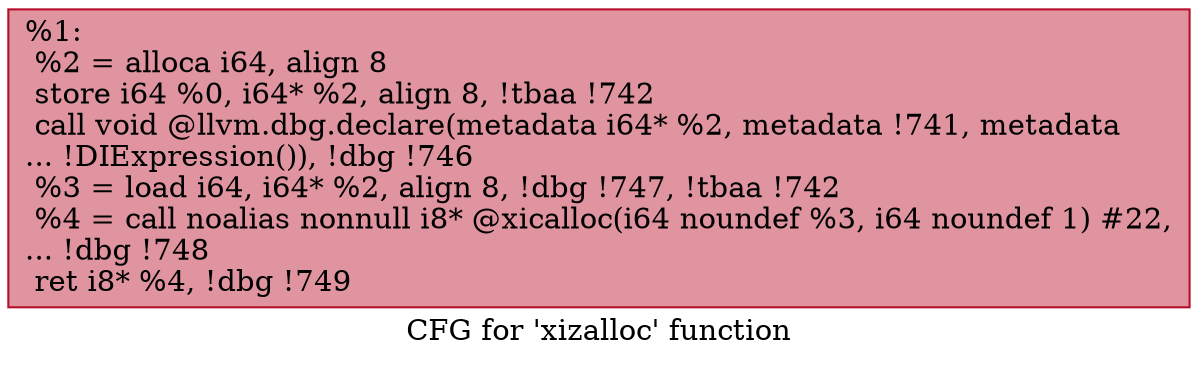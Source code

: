 digraph "CFG for 'xizalloc' function" {
	label="CFG for 'xizalloc' function";

	Node0xa09f20 [shape=record,color="#b70d28ff", style=filled, fillcolor="#b70d2870",label="{%1:\l  %2 = alloca i64, align 8\l  store i64 %0, i64* %2, align 8, !tbaa !742\l  call void @llvm.dbg.declare(metadata i64* %2, metadata !741, metadata\l... !DIExpression()), !dbg !746\l  %3 = load i64, i64* %2, align 8, !dbg !747, !tbaa !742\l  %4 = call noalias nonnull i8* @xicalloc(i64 noundef %3, i64 noundef 1) #22,\l... !dbg !748\l  ret i8* %4, !dbg !749\l}"];
}
